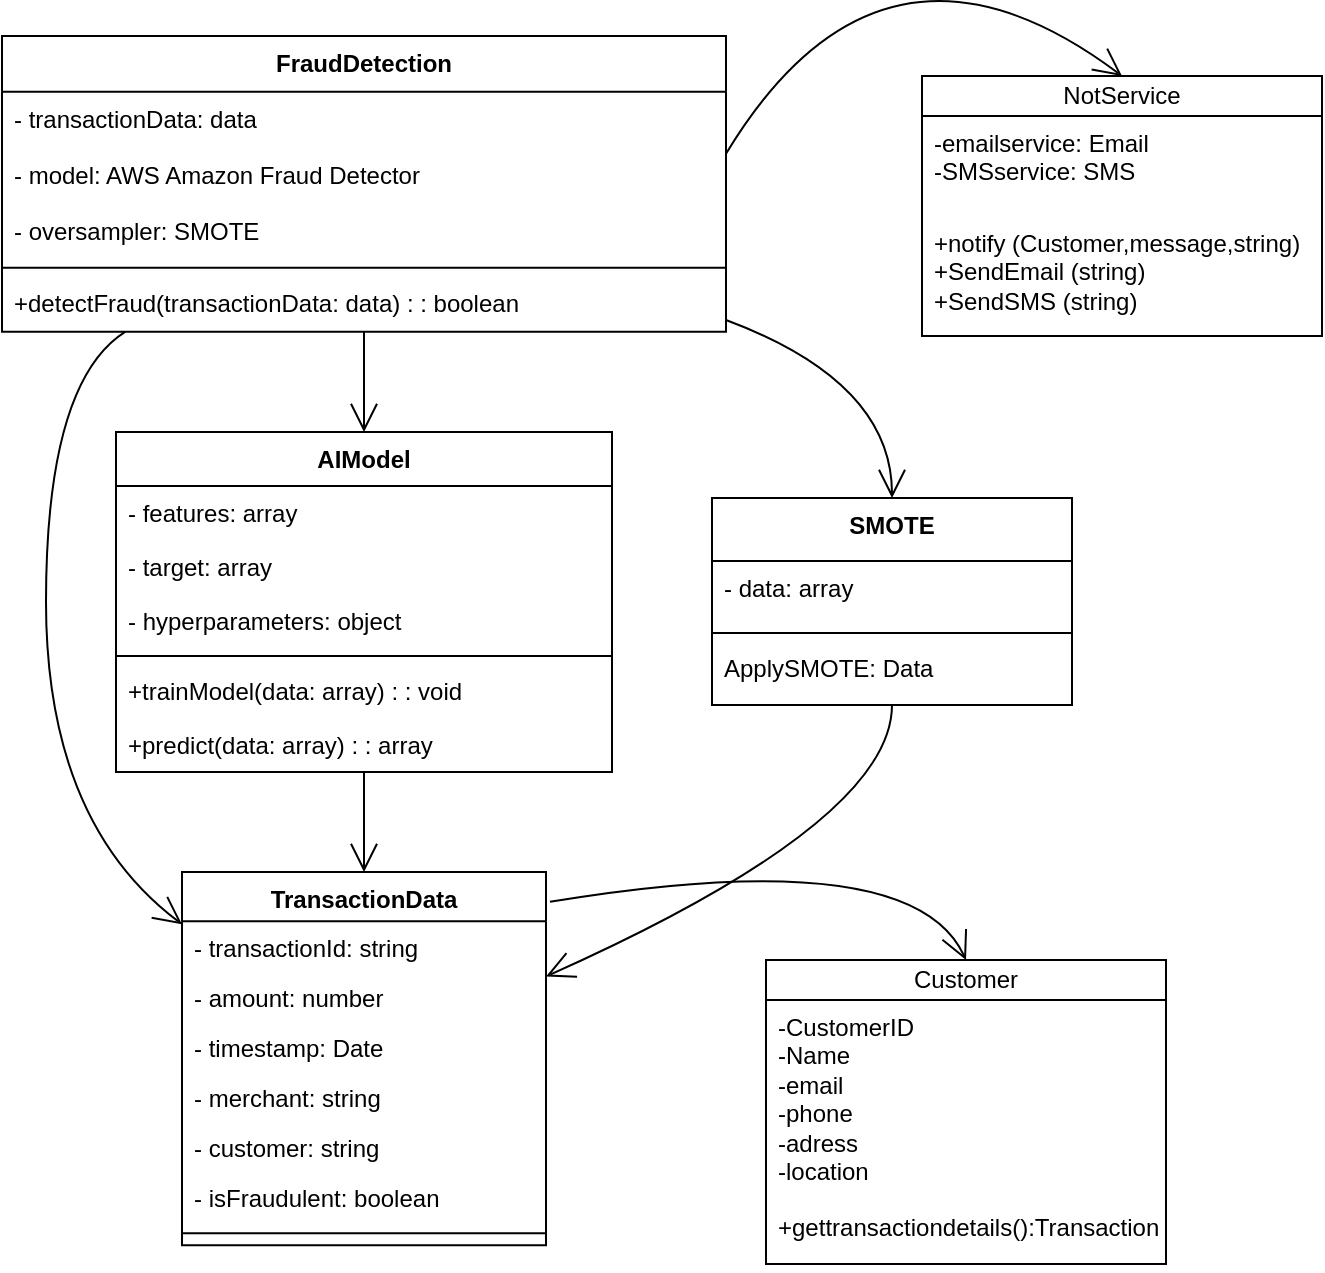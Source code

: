 <mxfile version="24.8.4">
  <diagram name="Página-1" id="UEnsP5aSyQo5osSwmGok">
    <mxGraphModel dx="732" dy="707" grid="1" gridSize="10" guides="1" tooltips="1" connect="1" arrows="1" fold="1" page="1" pageScale="1" pageWidth="827" pageHeight="1169" math="0" shadow="0">
      <root>
        <mxCell id="0" />
        <mxCell id="1" parent="0" />
        <mxCell id="2" value="FraudDetection" style="swimlane;fontStyle=1;align=center;verticalAlign=top;childLayout=stackLayout;horizontal=1;startSize=27.9;horizontalStack=0;resizeParent=1;resizeParentMax=0;resizeLast=0;collapsible=0;marginBottom=0;" parent="1" vertex="1">
          <mxGeometry x="80" y="130" width="362" height="147.9" as="geometry" />
        </mxCell>
        <mxCell id="3" value="- transactionData: data" style="text;strokeColor=none;fillColor=none;align=left;verticalAlign=top;spacingLeft=4;spacingRight=4;overflow=hidden;rotatable=0;points=[[0,0.5],[1,0.5]];portConstraint=eastwest;" parent="2" vertex="1">
          <mxGeometry y="27.9" width="362" height="28" as="geometry" />
        </mxCell>
        <mxCell id="4" value="- model: AWS Amazon Fraud Detector" style="text;strokeColor=none;fillColor=none;align=left;verticalAlign=top;spacingLeft=4;spacingRight=4;overflow=hidden;rotatable=0;points=[[0,0.5],[1,0.5]];portConstraint=eastwest;" parent="2" vertex="1">
          <mxGeometry y="55.9" width="362" height="28" as="geometry" />
        </mxCell>
        <mxCell id="5" value="- oversampler: SMOTE" style="text;strokeColor=none;fillColor=none;align=left;verticalAlign=top;spacingLeft=4;spacingRight=4;overflow=hidden;rotatable=0;points=[[0,0.5],[1,0.5]];portConstraint=eastwest;" parent="2" vertex="1">
          <mxGeometry y="83.9" width="362" height="28" as="geometry" />
        </mxCell>
        <mxCell id="6" style="line;strokeWidth=1;fillColor=none;align=left;verticalAlign=middle;spacingTop=-1;spacingLeft=3;spacingRight=3;rotatable=0;labelPosition=right;points=[];portConstraint=eastwest;strokeColor=inherit;" parent="2" vertex="1">
          <mxGeometry y="111.9" width="362" height="8" as="geometry" />
        </mxCell>
        <mxCell id="7" value="+detectFraud(transactionData: data) : : boolean" style="text;strokeColor=none;fillColor=none;align=left;verticalAlign=top;spacingLeft=4;spacingRight=4;overflow=hidden;rotatable=0;points=[[0,0.5],[1,0.5]];portConstraint=eastwest;" parent="2" vertex="1">
          <mxGeometry y="119.9" width="362" height="28" as="geometry" />
        </mxCell>
        <mxCell id="8" value="AIModel" style="swimlane;fontStyle=1;align=center;verticalAlign=top;childLayout=stackLayout;horizontal=1;startSize=27;horizontalStack=0;resizeParent=1;resizeParentMax=0;resizeLast=0;collapsible=0;marginBottom=0;" parent="1" vertex="1">
          <mxGeometry x="137" y="328" width="248" height="170" as="geometry" />
        </mxCell>
        <mxCell id="9" value="- features: array" style="text;strokeColor=none;fillColor=none;align=left;verticalAlign=top;spacingLeft=4;spacingRight=4;overflow=hidden;rotatable=0;points=[[0,0.5],[1,0.5]];portConstraint=eastwest;" parent="8" vertex="1">
          <mxGeometry y="27" width="248" height="27" as="geometry" />
        </mxCell>
        <mxCell id="10" value="- target: array" style="text;strokeColor=none;fillColor=none;align=left;verticalAlign=top;spacingLeft=4;spacingRight=4;overflow=hidden;rotatable=0;points=[[0,0.5],[1,0.5]];portConstraint=eastwest;" parent="8" vertex="1">
          <mxGeometry y="54" width="248" height="27" as="geometry" />
        </mxCell>
        <mxCell id="11" value="- hyperparameters: object" style="text;strokeColor=none;fillColor=none;align=left;verticalAlign=top;spacingLeft=4;spacingRight=4;overflow=hidden;rotatable=0;points=[[0,0.5],[1,0.5]];portConstraint=eastwest;" parent="8" vertex="1">
          <mxGeometry y="81" width="248" height="27" as="geometry" />
        </mxCell>
        <mxCell id="12" style="line;strokeWidth=1;fillColor=none;align=left;verticalAlign=middle;spacingTop=-1;spacingLeft=3;spacingRight=3;rotatable=0;labelPosition=right;points=[];portConstraint=eastwest;strokeColor=inherit;" parent="8" vertex="1">
          <mxGeometry y="108" width="248" height="8" as="geometry" />
        </mxCell>
        <mxCell id="13" value="+trainModel(data: array) : : void" style="text;strokeColor=none;fillColor=none;align=left;verticalAlign=top;spacingLeft=4;spacingRight=4;overflow=hidden;rotatable=0;points=[[0,0.5],[1,0.5]];portConstraint=eastwest;" parent="8" vertex="1">
          <mxGeometry y="116" width="248" height="27" as="geometry" />
        </mxCell>
        <mxCell id="14" value="+predict(data: array) : : array" style="text;strokeColor=none;fillColor=none;align=left;verticalAlign=top;spacingLeft=4;spacingRight=4;overflow=hidden;rotatable=0;points=[[0,0.5],[1,0.5]];portConstraint=eastwest;" parent="8" vertex="1">
          <mxGeometry y="143" width="248" height="27" as="geometry" />
        </mxCell>
        <mxCell id="15" value="SMOTE" style="swimlane;fontStyle=1;align=center;verticalAlign=top;childLayout=stackLayout;horizontal=1;startSize=31.5;horizontalStack=0;resizeParent=1;resizeParentMax=0;resizeLast=0;collapsible=0;marginBottom=0;" parent="1" vertex="1">
          <mxGeometry x="435" y="361" width="180" height="103.5" as="geometry" />
        </mxCell>
        <mxCell id="16" value="- data: array" style="text;strokeColor=none;fillColor=none;align=left;verticalAlign=top;spacingLeft=4;spacingRight=4;overflow=hidden;rotatable=0;points=[[0,0.5],[1,0.5]];portConstraint=eastwest;" parent="15" vertex="1">
          <mxGeometry y="31.5" width="180" height="32" as="geometry" />
        </mxCell>
        <mxCell id="17" style="line;strokeWidth=1;fillColor=none;align=left;verticalAlign=middle;spacingTop=-1;spacingLeft=3;spacingRight=3;rotatable=0;labelPosition=right;points=[];portConstraint=eastwest;strokeColor=inherit;" parent="15" vertex="1">
          <mxGeometry y="63.5" width="180" height="8" as="geometry" />
        </mxCell>
        <mxCell id="18" value="ApplySMOTE: Data" style="text;strokeColor=none;fillColor=none;align=left;verticalAlign=top;spacingLeft=4;spacingRight=4;overflow=hidden;rotatable=0;points=[[0,0.5],[1,0.5]];portConstraint=eastwest;" parent="15" vertex="1">
          <mxGeometry y="71.5" width="180" height="32" as="geometry" />
        </mxCell>
        <mxCell id="19" value="TransactionData" style="swimlane;fontStyle=1;align=center;verticalAlign=top;childLayout=stackLayout;horizontal=1;startSize=24.6;horizontalStack=0;resizeParent=1;resizeParentMax=0;resizeLast=0;collapsible=0;marginBottom=0;" parent="1" vertex="1">
          <mxGeometry x="170" y="548" width="182" height="186.6" as="geometry" />
        </mxCell>
        <mxCell id="20" value="- transactionId: string" style="text;strokeColor=none;fillColor=none;align=left;verticalAlign=top;spacingLeft=4;spacingRight=4;overflow=hidden;rotatable=0;points=[[0,0.5],[1,0.5]];portConstraint=eastwest;" parent="19" vertex="1">
          <mxGeometry y="24.6" width="182" height="25" as="geometry" />
        </mxCell>
        <mxCell id="21" value="- amount: number" style="text;strokeColor=none;fillColor=none;align=left;verticalAlign=top;spacingLeft=4;spacingRight=4;overflow=hidden;rotatable=0;points=[[0,0.5],[1,0.5]];portConstraint=eastwest;" parent="19" vertex="1">
          <mxGeometry y="49.6" width="182" height="25" as="geometry" />
        </mxCell>
        <mxCell id="22" value="- timestamp: Date" style="text;strokeColor=none;fillColor=none;align=left;verticalAlign=top;spacingLeft=4;spacingRight=4;overflow=hidden;rotatable=0;points=[[0,0.5],[1,0.5]];portConstraint=eastwest;" parent="19" vertex="1">
          <mxGeometry y="74.6" width="182" height="25" as="geometry" />
        </mxCell>
        <mxCell id="23" value="- merchant: string" style="text;strokeColor=none;fillColor=none;align=left;verticalAlign=top;spacingLeft=4;spacingRight=4;overflow=hidden;rotatable=0;points=[[0,0.5],[1,0.5]];portConstraint=eastwest;" parent="19" vertex="1">
          <mxGeometry y="99.6" width="182" height="25" as="geometry" />
        </mxCell>
        <mxCell id="24" value="- customer: string" style="text;strokeColor=none;fillColor=none;align=left;verticalAlign=top;spacingLeft=4;spacingRight=4;overflow=hidden;rotatable=0;points=[[0,0.5],[1,0.5]];portConstraint=eastwest;" parent="19" vertex="1">
          <mxGeometry y="124.6" width="182" height="25" as="geometry" />
        </mxCell>
        <mxCell id="25" value="- isFraudulent: boolean" style="text;strokeColor=none;fillColor=none;align=left;verticalAlign=top;spacingLeft=4;spacingRight=4;overflow=hidden;rotatable=0;points=[[0,0.5],[1,0.5]];portConstraint=eastwest;" parent="19" vertex="1">
          <mxGeometry y="149.6" width="182" height="25" as="geometry" />
        </mxCell>
        <mxCell id="26" style="line;strokeWidth=1;fillColor=none;align=left;verticalAlign=middle;spacingTop=-1;spacingLeft=3;spacingRight=3;rotatable=0;labelPosition=right;points=[];portConstraint=eastwest;strokeColor=inherit;" parent="19" vertex="1">
          <mxGeometry y="174.6" width="182" height="12" as="geometry" />
        </mxCell>
        <mxCell id="27" value="" style="curved=1;startArrow=none;endArrow=open;endSize=12;exitX=0.5;exitY=1;entryX=0.5;entryY=0;" parent="1" source="2" target="8" edge="1">
          <mxGeometry relative="1" as="geometry">
            <Array as="points" />
          </mxGeometry>
        </mxCell>
        <mxCell id="28" value="" style="curved=1;startArrow=none;endArrow=open;endSize=12;exitX=1;exitY=0.96;entryX=0.5;entryY=0;" parent="1" source="2" target="15" edge="1">
          <mxGeometry relative="1" as="geometry">
            <Array as="points">
              <mxPoint x="525" y="303" />
            </Array>
          </mxGeometry>
        </mxCell>
        <mxCell id="29" value="" style="curved=1;startArrow=none;endArrow=open;endSize=12;exitX=0.17;exitY=1;entryX=0;entryY=0.14;" parent="1" source="2" target="19" edge="1">
          <mxGeometry relative="1" as="geometry">
            <Array as="points">
              <mxPoint x="102" y="303" />
              <mxPoint x="102" y="523" />
            </Array>
          </mxGeometry>
        </mxCell>
        <mxCell id="30" value="" style="curved=1;startArrow=none;endArrow=open;endSize=12;exitX=0.5;exitY=1;entryX=0.5;entryY=0;" parent="1" source="8" target="19" edge="1">
          <mxGeometry relative="1" as="geometry">
            <Array as="points" />
          </mxGeometry>
        </mxCell>
        <mxCell id="31" value="" style="curved=1;startArrow=none;endArrow=open;endSize=12;exitX=0.5;exitY=1;entryX=1;entryY=0.28;" parent="1" source="15" target="19" edge="1">
          <mxGeometry relative="1" as="geometry">
            <Array as="points">
              <mxPoint x="525" y="523" />
            </Array>
          </mxGeometry>
        </mxCell>
        <mxCell id="Vi7fe35rfEiVxydAPoSF-31" value="Customer" style="swimlane;fontStyle=0;childLayout=stackLayout;horizontal=1;startSize=20;fillColor=none;horizontalStack=0;resizeParent=1;resizeParentMax=0;resizeLast=0;collapsible=1;marginBottom=0;whiteSpace=wrap;html=1;" parent="1" vertex="1">
          <mxGeometry x="462" y="592" width="200" height="152" as="geometry" />
        </mxCell>
        <mxCell id="Vi7fe35rfEiVxydAPoSF-32" value="-CustomerID&lt;div&gt;-Name&lt;/div&gt;&lt;div&gt;-email&lt;/div&gt;&lt;div&gt;-phone&lt;/div&gt;&lt;div&gt;&lt;span style=&quot;background-color: initial;&quot;&gt;-adress&lt;/span&gt;&lt;/div&gt;&lt;div&gt;&lt;span style=&quot;background-color: initial;&quot;&gt;-location&lt;/span&gt;&lt;/div&gt;" style="text;strokeColor=none;fillColor=none;align=left;verticalAlign=top;spacingLeft=4;spacingRight=4;overflow=hidden;rotatable=0;points=[[0,0.5],[1,0.5]];portConstraint=eastwest;whiteSpace=wrap;html=1;" parent="Vi7fe35rfEiVxydAPoSF-31" vertex="1">
          <mxGeometry y="20" width="200" height="100" as="geometry" />
        </mxCell>
        <mxCell id="Vi7fe35rfEiVxydAPoSF-33" value="+gettransactiondetails():Transaction" style="text;strokeColor=none;fillColor=none;align=left;verticalAlign=top;spacingLeft=4;spacingRight=4;overflow=hidden;rotatable=0;points=[[0,0.5],[1,0.5]];portConstraint=eastwest;whiteSpace=wrap;html=1;" parent="Vi7fe35rfEiVxydAPoSF-31" vertex="1">
          <mxGeometry y="120" width="200" height="32" as="geometry" />
        </mxCell>
        <mxCell id="Vi7fe35rfEiVxydAPoSF-35" value="" style="curved=1;startArrow=none;endArrow=open;endSize=12;exitX=1.011;exitY=0.08;entryX=0.5;entryY=0;entryDx=0;entryDy=0;exitDx=0;exitDy=0;exitPerimeter=0;" parent="1" source="19" target="Vi7fe35rfEiVxydAPoSF-31" edge="1">
          <mxGeometry relative="1" as="geometry">
            <Array as="points">
              <mxPoint x="535" y="533" />
            </Array>
            <mxPoint x="535" y="475" as="sourcePoint" />
            <mxPoint x="362" y="610" as="targetPoint" />
          </mxGeometry>
        </mxCell>
        <mxCell id="Vi7fe35rfEiVxydAPoSF-36" value="NotService" style="swimlane;fontStyle=0;childLayout=stackLayout;horizontal=1;startSize=20;fillColor=none;horizontalStack=0;resizeParent=1;resizeParentMax=0;resizeLast=0;collapsible=1;marginBottom=0;whiteSpace=wrap;html=1;" parent="1" vertex="1">
          <mxGeometry x="540" y="150" width="200" height="130" as="geometry" />
        </mxCell>
        <mxCell id="Vi7fe35rfEiVxydAPoSF-37" value="-emailservice: Email&lt;div&gt;-SMSservice: SMS&lt;/div&gt;" style="text;strokeColor=none;fillColor=none;align=left;verticalAlign=top;spacingLeft=4;spacingRight=4;overflow=hidden;rotatable=0;points=[[0,0.5],[1,0.5]];portConstraint=eastwest;whiteSpace=wrap;html=1;" parent="Vi7fe35rfEiVxydAPoSF-36" vertex="1">
          <mxGeometry y="20" width="200" height="50" as="geometry" />
        </mxCell>
        <mxCell id="Vi7fe35rfEiVxydAPoSF-38" value="+notify (Customer,message,string)&lt;div&gt;+SendEmail (string)&lt;/div&gt;&lt;div&gt;+SendSMS (string)&lt;/div&gt;" style="text;strokeColor=none;fillColor=none;align=left;verticalAlign=top;spacingLeft=4;spacingRight=4;overflow=hidden;rotatable=0;points=[[0,0.5],[1,0.5]];portConstraint=eastwest;whiteSpace=wrap;html=1;" parent="Vi7fe35rfEiVxydAPoSF-36" vertex="1">
          <mxGeometry y="70" width="200" height="60" as="geometry" />
        </mxCell>
        <mxCell id="Vi7fe35rfEiVxydAPoSF-40" value="" style="curved=1;startArrow=none;endArrow=open;endSize=12;exitX=1;exitY=0.96;entryX=0.5;entryY=0;entryDx=0;entryDy=0;" parent="1" target="Vi7fe35rfEiVxydAPoSF-36" edge="1">
          <mxGeometry relative="1" as="geometry">
            <Array as="points">
              <mxPoint x="520" y="60" />
            </Array>
            <mxPoint x="442" y="188.9" as="sourcePoint" />
            <mxPoint x="525" y="277.9" as="targetPoint" />
          </mxGeometry>
        </mxCell>
      </root>
    </mxGraphModel>
  </diagram>
</mxfile>
